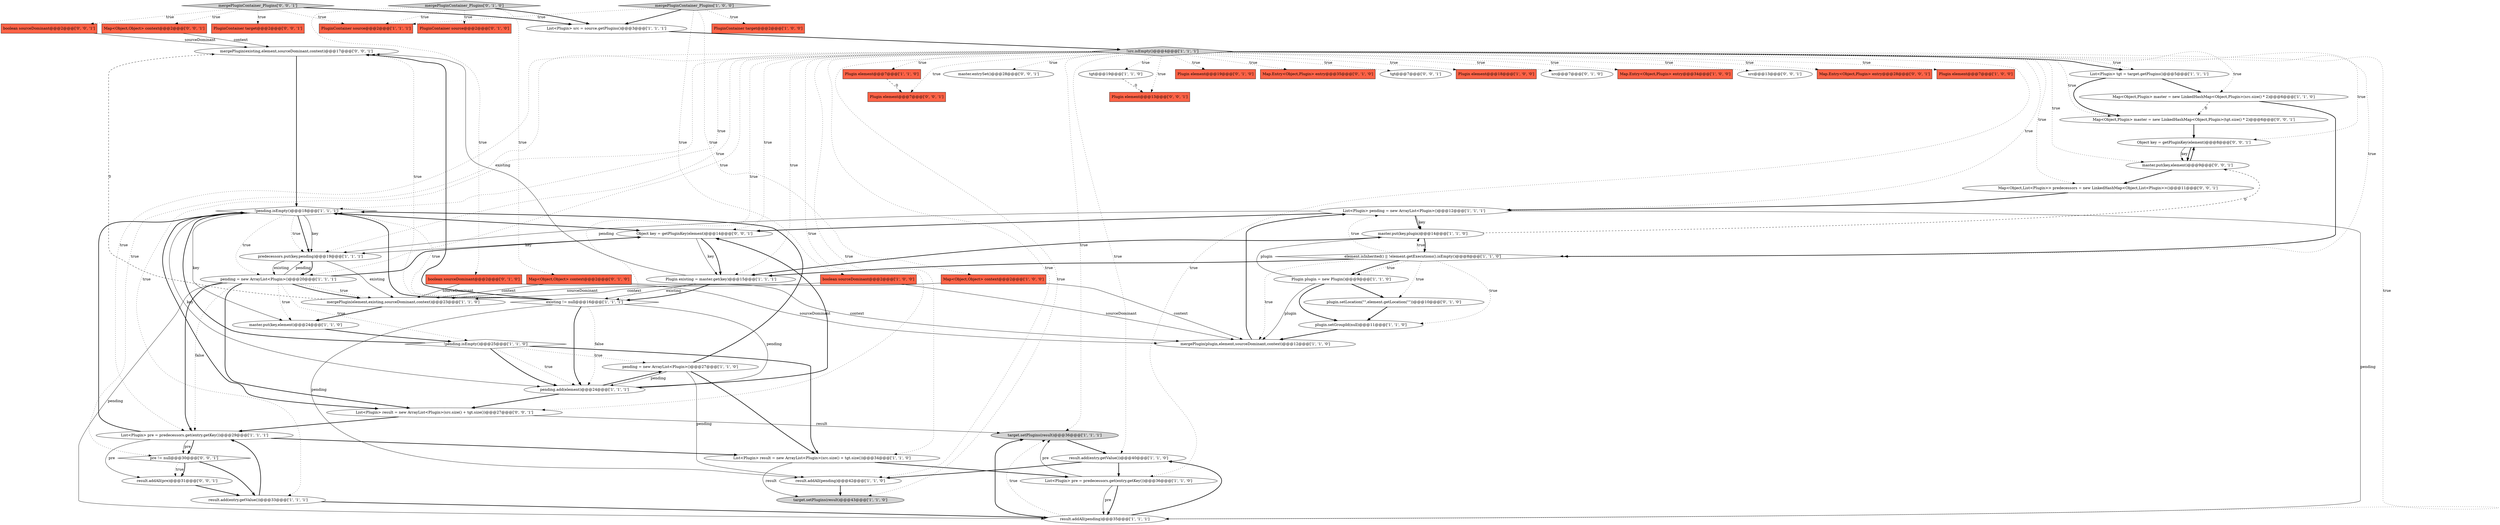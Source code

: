 digraph {
61 [style = filled, label = "mergePlugin(existing,element,sourceDominant,context)@@@17@@@['0', '0', '1']", fillcolor = white, shape = ellipse image = "AAA0AAABBB3BBB"];
18 [style = filled, label = "pending = new ArrayList<Plugin>()@@@27@@@['1', '1', '0']", fillcolor = white, shape = ellipse image = "AAA0AAABBB1BBB"];
49 [style = filled, label = "Plugin element@@@7@@@['0', '0', '1']", fillcolor = tomato, shape = box image = "AAA0AAABBB3BBB"];
51 [style = filled, label = "master.entrySet()@@@28@@@['0', '0', '1']", fillcolor = white, shape = ellipse image = "AAA0AAABBB3BBB"];
27 [style = filled, label = "List<Plugin> pre = predecessors.get(entry.getKey())@@@36@@@['1', '1', '0']", fillcolor = white, shape = ellipse image = "AAA0AAABBB1BBB"];
62 [style = filled, label = "Object key = getPluginKey(element)@@@14@@@['0', '0', '1']", fillcolor = white, shape = ellipse image = "AAA0AAABBB3BBB"];
28 [style = filled, label = "Map<Object,Plugin> master = new LinkedHashMap<Object,Plugin>(src.size() * 2)@@@6@@@['1', '1', '0']", fillcolor = white, shape = ellipse image = "AAA0AAABBB1BBB"];
5 [style = filled, label = "Plugin plugin = new Plugin()@@@9@@@['1', '1', '0']", fillcolor = white, shape = ellipse image = "AAA0AAABBB1BBB"];
50 [style = filled, label = "mergePluginContainer_Plugins['0', '0', '1']", fillcolor = lightgray, shape = diamond image = "AAA0AAABBB3BBB"];
65 [style = filled, label = "Plugin element@@@13@@@['0', '0', '1']", fillcolor = tomato, shape = box image = "AAA0AAABBB3BBB"];
3 [style = filled, label = "mergePlugin(element,existing,sourceDominant,context)@@@23@@@['1', '1', '0']", fillcolor = white, shape = ellipse image = "AAA0AAABBB1BBB"];
6 [style = filled, label = "pending.add(element)@@@24@@@['1', '1', '1']", fillcolor = white, shape = ellipse image = "AAA0AAABBB1BBB"];
20 [style = filled, label = "target.setPlugins(result)@@@36@@@['1', '1', '1']", fillcolor = lightgray, shape = ellipse image = "AAA0AAABBB1BBB"];
30 [style = filled, label = "Map<Object,Object> context@@@2@@@['1', '0', '0']", fillcolor = tomato, shape = box image = "AAA0AAABBB1BBB"];
37 [style = filled, label = "master.put(key,element)@@@24@@@['1', '1', '0']", fillcolor = white, shape = ellipse image = "AAA0AAABBB1BBB"];
46 [style = filled, label = "boolean sourceDominant@@@2@@@['0', '1', '0']", fillcolor = tomato, shape = box image = "AAA0AAABBB2BBB"];
43 [style = filled, label = "Plugin element@@@19@@@['0', '1', '0']", fillcolor = tomato, shape = box image = "AAA0AAABBB2BBB"];
58 [style = filled, label = "Map<Object,Object> context@@@2@@@['0', '0', '1']", fillcolor = tomato, shape = box image = "AAA0AAABBB3BBB"];
64 [style = filled, label = "Object key = getPluginKey(element)@@@8@@@['0', '0', '1']", fillcolor = white, shape = ellipse image = "AAA0AAABBB3BBB"];
54 [style = filled, label = "Map<Object,Plugin> master = new LinkedHashMap<Object,Plugin>(tgt.size() * 2)@@@6@@@['0', '0', '1']", fillcolor = white, shape = ellipse image = "AAA0AAABBB3BBB"];
17 [style = filled, label = "!pending.isEmpty()@@@18@@@['1', '1', '1']", fillcolor = white, shape = diamond image = "AAA0AAABBB1BBB"];
15 [style = filled, label = "List<Plugin> tgt = target.getPlugins()@@@5@@@['1', '1', '1']", fillcolor = white, shape = ellipse image = "AAA0AAABBB1BBB"];
4 [style = filled, label = "result.add(entry.getValue())@@@40@@@['1', '1', '0']", fillcolor = white, shape = ellipse image = "AAA0AAABBB1BBB"];
26 [style = filled, label = "existing != null@@@16@@@['1', '1', '1']", fillcolor = white, shape = diamond image = "AAA0AAABBB1BBB"];
52 [style = filled, label = "result.addAll(pre)@@@31@@@['0', '0', '1']", fillcolor = white, shape = ellipse image = "AAA0AAABBB3BBB"];
8 [style = filled, label = "!src.isEmpty()@@@4@@@['1', '1', '1']", fillcolor = lightgray, shape = diamond image = "AAA0AAABBB1BBB"];
25 [style = filled, label = "!pending.isEmpty()@@@25@@@['1', '1', '0']", fillcolor = white, shape = diamond image = "AAA0AAABBB1BBB"];
24 [style = filled, label = "Plugin element@@@7@@@['1', '1', '0']", fillcolor = tomato, shape = box image = "AAA0AAABBB1BBB"];
36 [style = filled, label = "predecessors.put(key,pending)@@@19@@@['1', '1', '1']", fillcolor = white, shape = ellipse image = "AAA0AAABBB1BBB"];
45 [style = filled, label = "Map.Entry<Object,Plugin> entry@@@35@@@['0', '1', '0']", fillcolor = tomato, shape = box image = "AAA0AAABBB2BBB"];
47 [style = filled, label = "Map<Object,List<Plugin>> predecessors = new LinkedHashMap<Object,List<Plugin>>()@@@11@@@['0', '0', '1']", fillcolor = white, shape = ellipse image = "AAA0AAABBB3BBB"];
48 [style = filled, label = "tgt@@@7@@@['0', '0', '1']", fillcolor = white, shape = ellipse image = "AAA0AAABBB3BBB"];
56 [style = filled, label = "boolean sourceDominant@@@2@@@['0', '0', '1']", fillcolor = tomato, shape = box image = "AAA0AAABBB3BBB"];
7 [style = filled, label = "List<Plugin> pending = new ArrayList<Plugin>()@@@12@@@['1', '1', '1']", fillcolor = white, shape = ellipse image = "AAA0AAABBB1BBB"];
19 [style = filled, label = "pending = new ArrayList<Plugin>()@@@20@@@['1', '1', '1']", fillcolor = white, shape = ellipse image = "AAA0AAABBB1BBB"];
38 [style = filled, label = "PluginContainer source@@@2@@@['1', '1', '1']", fillcolor = tomato, shape = box image = "AAA0AAABBB1BBB"];
44 [style = filled, label = "PluginContainer source@@@2@@@['0', '1', '0']", fillcolor = tomato, shape = box image = "AAA0AAABBB2BBB"];
53 [style = filled, label = "PluginContainer target@@@2@@@['0', '0', '1']", fillcolor = tomato, shape = box image = "AAA0AAABBB3BBB"];
55 [style = filled, label = "pre != null@@@30@@@['0', '0', '1']", fillcolor = white, shape = diamond image = "AAA0AAABBB3BBB"];
12 [style = filled, label = "result.add(entry.getValue())@@@33@@@['1', '1', '1']", fillcolor = white, shape = ellipse image = "AAA0AAABBB1BBB"];
23 [style = filled, label = "plugin.setGroupId(null)@@@11@@@['1', '1', '0']", fillcolor = white, shape = ellipse image = "AAA0AAABBB1BBB"];
59 [style = filled, label = "master.put(key,element)@@@9@@@['0', '0', '1']", fillcolor = white, shape = ellipse image = "AAA0AAABBB3BBB"];
9 [style = filled, label = "master.put(key,plugin)@@@14@@@['1', '1', '0']", fillcolor = white, shape = ellipse image = "AAA0AAABBB1BBB"];
21 [style = filled, label = "Plugin element@@@18@@@['1', '0', '0']", fillcolor = tomato, shape = box image = "AAA0AAABBB1BBB"];
40 [style = filled, label = "mergePluginContainer_Plugins['0', '1', '0']", fillcolor = lightgray, shape = diamond image = "AAA0AAABBB2BBB"];
63 [style = filled, label = "List<Plugin> result = new ArrayList<Plugin>(src.size() + tgt.size())@@@27@@@['0', '0', '1']", fillcolor = white, shape = ellipse image = "AAA0AAABBB3BBB"];
0 [style = filled, label = "mergePluginContainer_Plugins['1', '0', '0']", fillcolor = lightgray, shape = diamond image = "AAA0AAABBB1BBB"];
39 [style = filled, label = "src@@@7@@@['0', '1', '0']", fillcolor = white, shape = ellipse image = "AAA0AAABBB2BBB"];
34 [style = filled, label = "tgt@@@19@@@['1', '1', '0']", fillcolor = white, shape = ellipse image = "AAA0AAABBB1BBB"];
42 [style = filled, label = "plugin.setLocation(\"\",element.getLocation(\"\"))@@@10@@@['0', '1', '0']", fillcolor = white, shape = ellipse image = "AAA1AAABBB2BBB"];
35 [style = filled, label = "PluginContainer target@@@2@@@['1', '0', '0']", fillcolor = tomato, shape = box image = "AAA0AAABBB1BBB"];
2 [style = filled, label = "Map.Entry<Object,Plugin> entry@@@34@@@['1', '0', '0']", fillcolor = tomato, shape = box image = "AAA0AAABBB1BBB"];
14 [style = filled, label = "List<Plugin> pre = predecessors.get(entry.getKey())@@@29@@@['1', '1', '1']", fillcolor = white, shape = ellipse image = "AAA0AAABBB1BBB"];
60 [style = filled, label = "src@@@13@@@['0', '0', '1']", fillcolor = white, shape = ellipse image = "AAA0AAABBB3BBB"];
31 [style = filled, label = "target.setPlugins(result)@@@43@@@['1', '1', '0']", fillcolor = lightgray, shape = ellipse image = "AAA0AAABBB1BBB"];
16 [style = filled, label = "List<Plugin> src = source.getPlugins()@@@3@@@['1', '1', '1']", fillcolor = white, shape = ellipse image = "AAA0AAABBB1BBB"];
11 [style = filled, label = "result.addAll(pending)@@@35@@@['1', '1', '1']", fillcolor = white, shape = ellipse image = "AAA0AAABBB1BBB"];
32 [style = filled, label = "result.addAll(pending)@@@42@@@['1', '1', '0']", fillcolor = white, shape = ellipse image = "AAA0AAABBB1BBB"];
33 [style = filled, label = "element.isInherited() || !element.getExecutions().isEmpty()@@@8@@@['1', '1', '0']", fillcolor = white, shape = diamond image = "AAA0AAABBB1BBB"];
41 [style = filled, label = "Map<Object,Object> context@@@2@@@['0', '1', '0']", fillcolor = tomato, shape = box image = "AAA0AAABBB2BBB"];
57 [style = filled, label = "Map.Entry<Object,Plugin> entry@@@28@@@['0', '0', '1']", fillcolor = tomato, shape = box image = "AAA0AAABBB3BBB"];
1 [style = filled, label = "boolean sourceDominant@@@2@@@['1', '0', '0']", fillcolor = tomato, shape = box image = "AAA0AAABBB1BBB"];
13 [style = filled, label = "mergePlugin(plugin,element,sourceDominant,context)@@@12@@@['1', '1', '0']", fillcolor = white, shape = ellipse image = "AAA0AAABBB1BBB"];
10 [style = filled, label = "Plugin element@@@7@@@['1', '0', '0']", fillcolor = tomato, shape = box image = "AAA0AAABBB1BBB"];
29 [style = filled, label = "Plugin existing = master.get(key)@@@15@@@['1', '1', '1']", fillcolor = white, shape = ellipse image = "AAA0AAABBB1BBB"];
22 [style = filled, label = "List<Plugin> result = new ArrayList<Plugin>(src.size() + tgt.size())@@@34@@@['1', '1', '0']", fillcolor = white, shape = ellipse image = "AAA0AAABBB1BBB"];
19->3 [style = bold, label=""];
22->31 [style = solid, label="result"];
11->4 [style = bold, label=""];
26->17 [style = bold, label=""];
33->7 [style = dotted, label="true"];
19->36 [style = solid, label="pending"];
19->62 [style = bold, label=""];
59->64 [style = bold, label=""];
8->24 [style = dotted, label="true"];
7->62 [style = bold, label=""];
8->64 [style = dotted, label="true"];
8->54 [style = dotted, label="true"];
50->53 [style = dotted, label="true"];
8->47 [style = dotted, label="true"];
33->5 [style = dotted, label="true"];
25->17 [style = bold, label=""];
15->54 [style = bold, label=""];
33->42 [style = dotted, label="true"];
8->19 [style = dotted, label="true"];
8->51 [style = dotted, label="true"];
50->38 [style = dotted, label="true"];
8->15 [style = dotted, label="true"];
56->61 [style = solid, label="sourceDominant"];
8->26 [style = dotted, label="true"];
40->16 [style = bold, label=""];
19->37 [style = dotted, label="true"];
3->37 [style = bold, label=""];
41->13 [style = solid, label="context"];
55->12 [style = bold, label=""];
34->65 [style = dashed, label="0"];
8->48 [style = dotted, label="true"];
62->36 [style = solid, label="key"];
14->52 [style = solid, label="pre"];
50->16 [style = bold, label=""];
30->3 [style = solid, label="context"];
8->28 [style = dotted, label="true"];
8->36 [style = dotted, label="true"];
28->54 [style = dashed, label="0"];
54->64 [style = bold, label=""];
8->59 [style = dotted, label="true"];
17->36 [style = dotted, label="true"];
8->32 [style = dotted, label="true"];
33->29 [style = bold, label=""];
26->61 [style = bold, label=""];
17->63 [style = bold, label=""];
8->33 [style = dotted, label="true"];
19->3 [style = dotted, label="true"];
33->13 [style = dotted, label="true"];
14->17 [style = bold, label=""];
8->11 [style = dotted, label="true"];
8->65 [style = dotted, label="true"];
0->1 [style = dotted, label="true"];
50->56 [style = dotted, label="true"];
11->20 [style = bold, label=""];
25->18 [style = dotted, label="true"];
63->20 [style = solid, label="result"];
8->27 [style = dotted, label="true"];
6->63 [style = bold, label=""];
36->19 [style = bold, label=""];
64->59 [style = solid, label="key"];
7->9 [style = bold, label=""];
12->14 [style = bold, label=""];
20->4 [style = bold, label=""];
47->7 [style = bold, label=""];
8->34 [style = dotted, label="true"];
16->8 [style = bold, label=""];
14->55 [style = solid, label="pre"];
63->14 [style = bold, label=""];
8->20 [style = dotted, label="true"];
5->42 [style = bold, label=""];
8->57 [style = dotted, label="true"];
40->41 [style = dotted, label="true"];
26->6 [style = solid, label="pending"];
17->6 [style = solid, label="key"];
46->3 [style = solid, label="sourceDominant"];
61->17 [style = bold, label=""];
55->52 [style = dotted, label="true"];
8->39 [style = dotted, label="true"];
28->33 [style = bold, label=""];
8->55 [style = dotted, label="true"];
8->62 [style = dotted, label="true"];
40->38 [style = dotted, label="true"];
19->14 [style = bold, label=""];
55->52 [style = bold, label=""];
19->14 [style = dotted, label="false"];
33->9 [style = dotted, label="true"];
50->58 [style = dotted, label="true"];
52->12 [style = bold, label=""];
62->29 [style = solid, label="key"];
1->3 [style = solid, label="sourceDominant"];
26->17 [style = dotted, label="true"];
33->23 [style = dotted, label="true"];
6->62 [style = bold, label=""];
14->22 [style = bold, label=""];
8->10 [style = dotted, label="true"];
33->5 [style = bold, label=""];
19->11 [style = solid, label="pending"];
6->18 [style = bold, label=""];
58->61 [style = solid, label="context"];
17->36 [style = solid, label="key"];
8->60 [style = dotted, label="true"];
42->23 [style = bold, label=""];
18->22 [style = bold, label=""];
27->20 [style = solid, label="pre"];
1->13 [style = solid, label="sourceDominant"];
29->61 [style = solid, label="existing"];
4->27 [style = bold, label=""];
8->31 [style = dotted, label="true"];
8->49 [style = dotted, label="true"];
5->9 [style = solid, label="plugin"];
19->63 [style = bold, label=""];
8->2 [style = dotted, label="true"];
7->36 [style = solid, label="pending"];
27->11 [style = bold, label=""];
59->47 [style = bold, label=""];
8->22 [style = dotted, label="true"];
8->7 [style = dotted, label="true"];
0->35 [style = dotted, label="true"];
0->38 [style = dotted, label="true"];
7->11 [style = solid, label="pending"];
23->13 [style = bold, label=""];
26->32 [style = solid, label="pending"];
17->36 [style = bold, label=""];
17->37 [style = solid, label="key"];
17->62 [style = bold, label=""];
24->49 [style = dashed, label="0"];
11->20 [style = dotted, label="true"];
36->19 [style = solid, label="existing"];
19->25 [style = dotted, label="true"];
9->29 [style = bold, label=""];
8->63 [style = dotted, label="true"];
62->29 [style = bold, label=""];
8->29 [style = dotted, label="true"];
25->6 [style = bold, label=""];
8->17 [style = dotted, label="true"];
17->19 [style = dotted, label="true"];
26->6 [style = bold, label=""];
26->6 [style = dotted, label="false"];
14->55 [style = bold, label=""];
26->61 [style = dotted, label="true"];
13->7 [style = bold, label=""];
46->13 [style = solid, label="sourceDominant"];
40->44 [style = dotted, label="true"];
64->59 [style = bold, label=""];
18->6 [style = solid, label="pending"];
4->32 [style = bold, label=""];
8->21 [style = dotted, label="true"];
40->46 [style = dotted, label="true"];
22->27 [style = bold, label=""];
25->6 [style = dotted, label="true"];
0->30 [style = dotted, label="true"];
5->13 [style = solid, label="plugin"];
30->13 [style = solid, label="context"];
15->28 [style = bold, label=""];
36->3 [style = solid, label="existing"];
9->33 [style = bold, label=""];
29->26 [style = solid, label="existing"];
5->23 [style = bold, label=""];
32->31 [style = bold, label=""];
8->43 [style = dotted, label="true"];
27->11 [style = solid, label="pre"];
8->45 [style = dotted, label="true"];
8->14 [style = dotted, label="true"];
18->17 [style = bold, label=""];
12->11 [style = bold, label=""];
9->59 [style = dashed, label="0"];
18->32 [style = solid, label="pending"];
25->22 [style = bold, label=""];
3->61 [style = dashed, label="0"];
41->3 [style = solid, label="context"];
37->25 [style = bold, label=""];
8->4 [style = dotted, label="true"];
8->15 [style = bold, label=""];
8->12 [style = dotted, label="true"];
7->9 [style = solid, label="key"];
29->26 [style = bold, label=""];
0->16 [style = bold, label=""];
}
